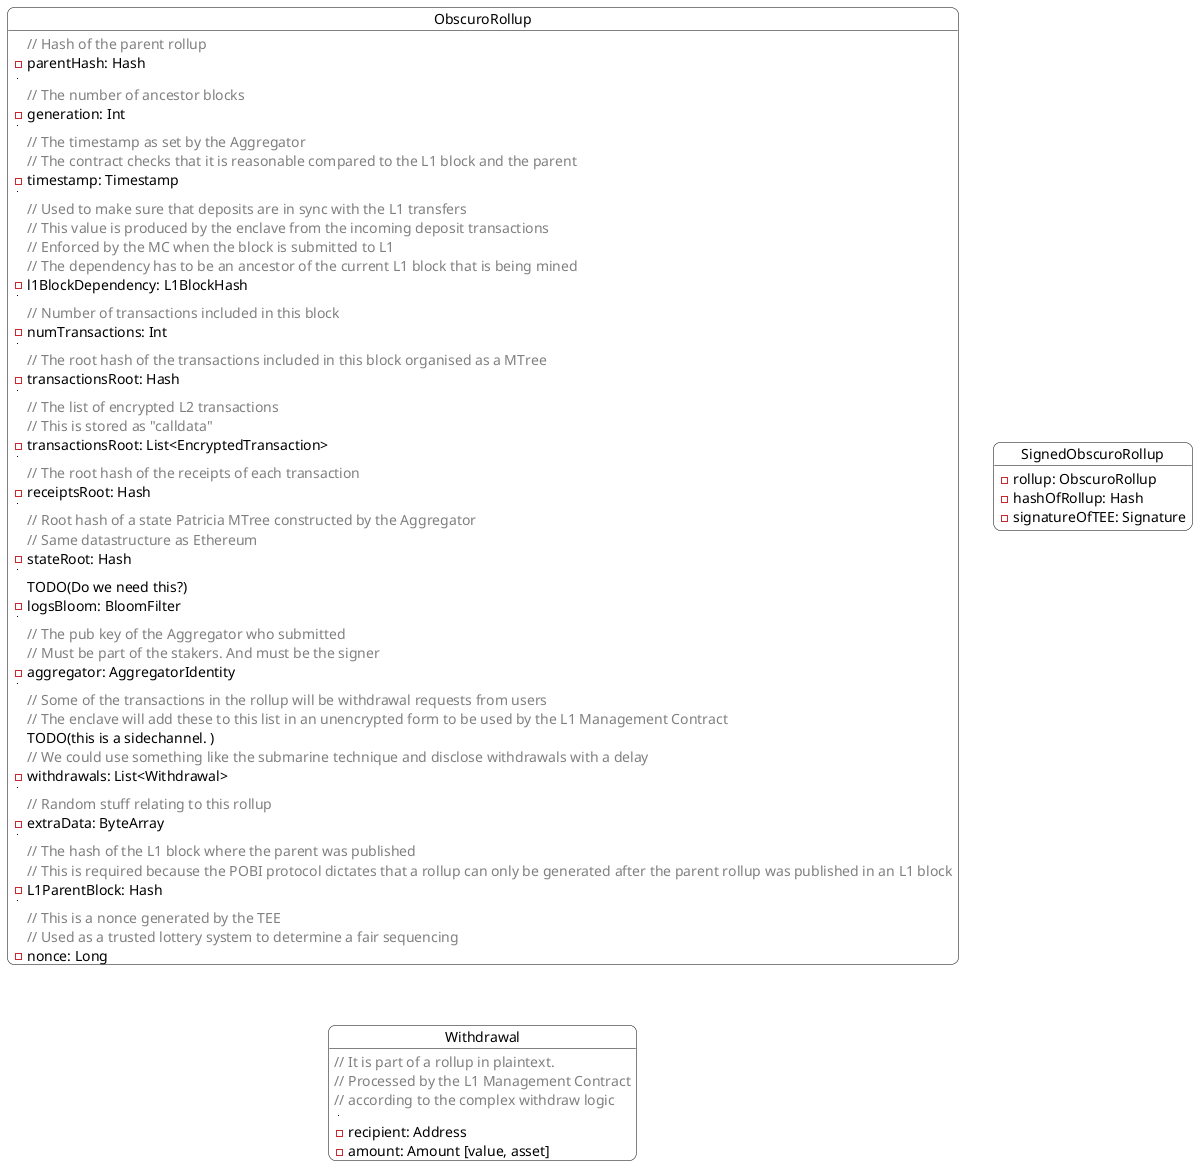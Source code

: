 @startuml
!pragma teoz true
skinparam monochrome false
skinparam roundcorner 15
skinparam shadowing false
skinparam object{
  BackgroundColor White
  BorderColor Black
}

!define C(x) <color:grey>// x</color>
!define NL |||

object ObscuroRollup {
    C(Hash of the parent rollup)
    - parentHash: Hash

    NL
    C(The number of ancestor blocks)
    - generation: Int

    NL
    C(The timestamp as set by the Aggregator)
    C(The contract checks that it is reasonable compared to the L1 block and the parent)
    - timestamp: Timestamp

    NL
    C(Used to make sure that deposits are in sync with the L1 transfers)
    C(This value is produced by the enclave from the incoming deposit transactions)
    C(Enforced by the MC when the block is submitted to L1)
    C(The dependency has to be an ancestor of the current L1 block that is being mined)
    - l1BlockDependency: L1BlockHash

    NL
    C(Number of transactions included in this block)
    - numTransactions: Int

    NL
    C(The root hash of the transactions included in this block organised as a MTree)
    - transactionsRoot: Hash

    NL
    C(The list of encrypted L2 transactions)
    C(This is stored as "calldata")
    - transactionsRoot: List<EncryptedTransaction>

    NL
    C(The root hash of the receipts of each transaction)
    - receiptsRoot: Hash

    NL
    C(Root hash of a state Patricia MTree constructed by the Aggregator)
    C(Same datastructure as Ethereum)
    - stateRoot: Hash

    NL
    TODO(Do we need this?)
    - logsBloom: BloomFilter

    NL
    C(The pub key of the Aggregator who submitted)
    C(Must be part of the stakers. And must be the signer)
    - aggregator: AggregatorIdentity

    NL
    C(Some of the transactions in the rollup will be withdrawal requests from users)
    C(The enclave will add these to this list in an unencrypted form to be used by the L1 Management Contract)
    TODO(this is a sidechannel. )
    C(We could use something like the submarine technique and disclose withdrawals with a delay)
    - withdrawals: List<Withdrawal>

    NL
    C(Random stuff relating to this rollup)
    - extraData: ByteArray

    NL
    C(The hash of the L1 block where the parent was published)
    C(This is required because the POBI protocol dictates that a rollup can only be generated after the parent rollup was published in an L1 block)
    - L1ParentBlock: Hash

    NL
    C(This is a nonce generated by the TEE)
    C(Used as a trusted lottery system to determine a fair sequencing)
    - nonce: Long
}

object SignedObscuroRollup {
    - rollup: ObscuroRollup
    - hashOfRollup: Hash
    - signatureOfTEE: Signature
}

object Withdrawal{
    C(It is part of a rollup in plaintext. )
    C(Processed by the L1 Management Contract)
    C(according to the complex withdraw logic)
    NL

    - recipient: Address
    - amount: Amount [value, asset]
}
@enduml